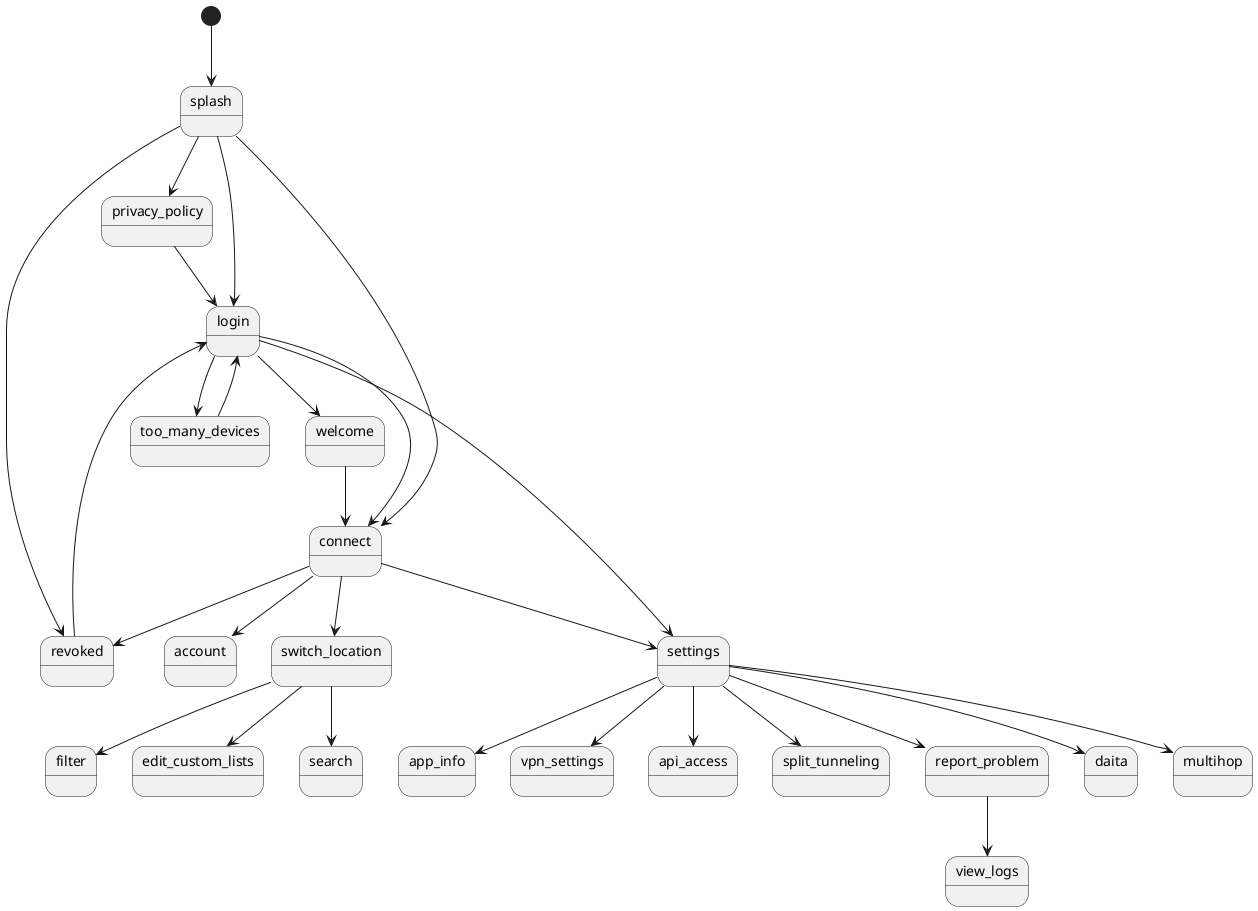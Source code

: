 @startuml
[*] --> splash
splash --> privacy_policy
splash --> login
splash --> connect
splash --> revoked

revoked --> login
privacy_policy --> login

login --> welcome
login --> too_many_devices
login --> settings
login --> connect

too_many_devices --> login

welcome --> connect

connect --> revoked
connect --> settings
connect --> account
connect --> switch_location

switch_location --> search
switch_location --> filter
switch_location --> edit_custom_lists

settings --> vpn_settings
settings --> api_access
settings --> split_tunneling
settings --> report_problem
settings --> daita
settings --> multihop
settings --> app_info

report_problem --> view_logs

@enduml

